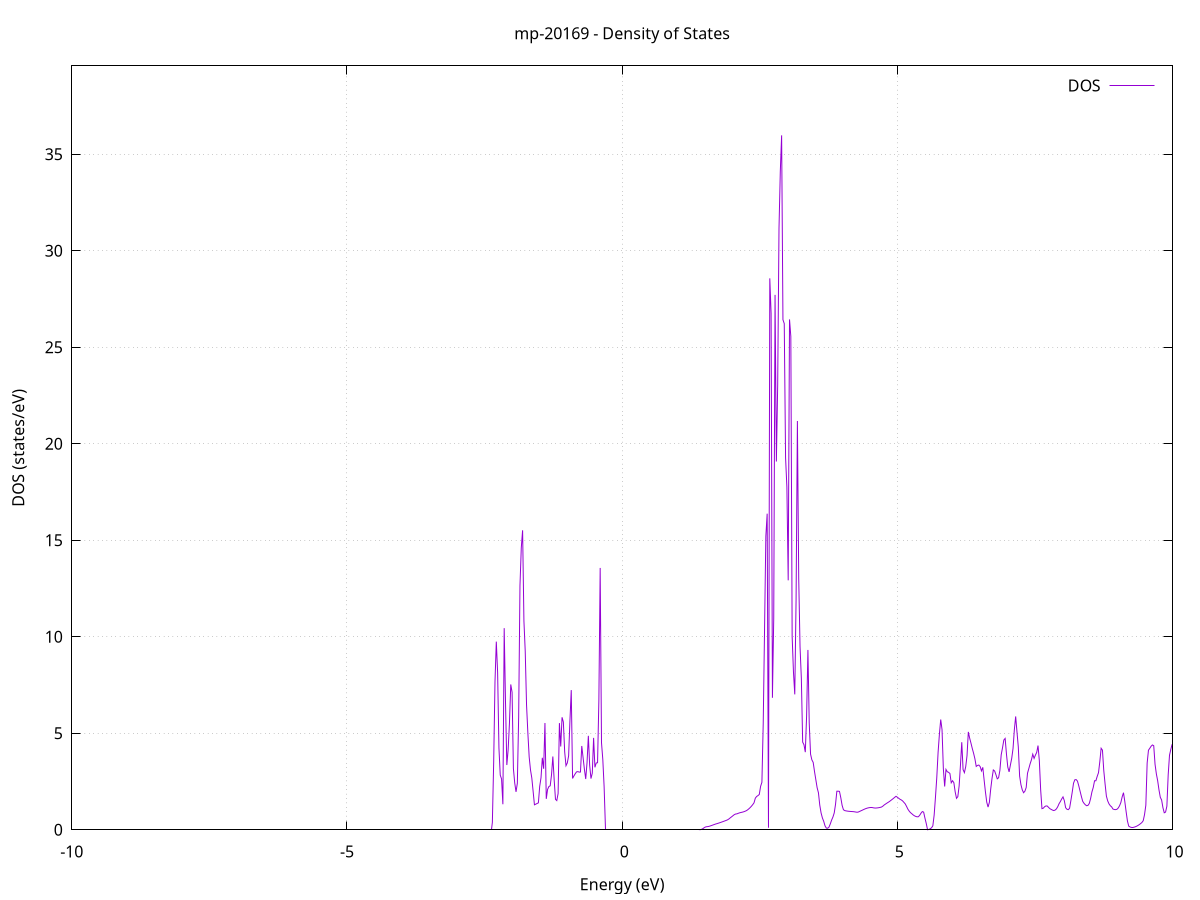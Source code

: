 set title 'mp-20169 - Density of States'
set xlabel 'Energy (eV)'
set ylabel 'DOS (states/eV)'
set grid
set xrange [-10:10]
set yrange [0:39.584]
set xzeroaxis lt -1
set terminal png size 800,600
set output 'mp-20169_dos_gnuplot.png'
plot '-' using 1:2 with lines title 'DOS'
-34.563200 0.000000
-34.539400 0.000000
-34.515500 0.000000
-34.491600 0.000000
-34.467700 0.000000
-34.443800 0.000000
-34.419900 0.000000
-34.396000 0.000000
-34.372100 0.000000
-34.348200 0.000000
-34.324300 0.000000
-34.300400 0.000000
-34.276600 0.000000
-34.252700 0.000000
-34.228800 0.000000
-34.204900 0.000000
-34.181000 0.000000
-34.157100 0.000000
-34.133200 0.000000
-34.109300 0.000000
-34.085400 0.000000
-34.061500 0.000000
-34.037600 0.000000
-34.013700 0.000000
-33.989900 0.000000
-33.966000 0.000000
-33.942100 0.000000
-33.918200 0.000000
-33.894300 0.000000
-33.870400 0.000000
-33.846500 0.000000
-33.822600 0.000000
-33.798700 0.000000
-33.774800 0.000000
-33.750900 0.000000
-33.727100 0.000000
-33.703200 0.000000
-33.679300 0.000000
-33.655400 0.000000
-33.631500 0.000000
-33.607600 0.000000
-33.583700 0.000000
-33.559800 0.000000
-33.535900 0.000000
-33.512000 0.000000
-33.488100 0.000000
-33.464300 0.000000
-33.440400 0.000000
-33.416500 0.000000
-33.392600 0.000000
-33.368700 0.000000
-33.344800 0.000000
-33.320900 0.000000
-33.297000 0.000000
-33.273100 0.000000
-33.249200 0.000000
-33.225300 0.000000
-33.201500 0.000000
-33.177600 0.000000
-33.153700 0.000000
-33.129800 0.000000
-33.105900 0.000000
-33.082000 0.000000
-33.058100 0.000000
-33.034200 0.000000
-33.010300 0.000000
-32.986400 0.000000
-32.962500 0.000000
-32.938700 0.000000
-32.914800 0.000000
-32.890900 0.000000
-32.867000 0.000000
-32.843100 0.000000
-32.819200 0.000000
-32.795300 0.000000
-32.771400 0.000000
-32.747500 0.000000
-32.723600 0.000000
-32.699700 0.000000
-32.675900 0.000000
-32.652000 0.000000
-32.628100 0.000000
-32.604200 0.000000
-32.580300 0.000000
-32.556400 0.000000
-32.532500 0.000000
-32.508600 0.000000
-32.484700 0.000000
-32.460800 0.000000
-32.436900 0.000000
-32.413100 0.000000
-32.389200 6.400200
-32.365300 13.768700
-32.341400 34.712000
-32.317500 1.746600
-32.293600 17.171200
-32.269700 14.636400
-32.245800 11.350800
-32.221900 0.000000
-32.198000 0.000000
-32.174100 0.000000
-32.150300 0.000000
-32.126400 0.000000
-32.102500 0.000000
-32.078600 0.000000
-32.054700 0.000000
-32.030800 0.000000
-32.006900 0.000000
-31.983000 0.000000
-31.959100 0.000000
-31.935200 0.000000
-31.911300 0.000000
-31.887500 0.000000
-31.863600 0.000000
-31.839700 0.000000
-31.815800 0.000000
-31.791900 0.000000
-31.768000 0.000000
-31.744100 0.000000
-31.720200 0.000000
-31.696300 0.000000
-31.672400 0.000000
-31.648500 0.000000
-31.624700 0.000000
-31.600800 0.000000
-31.576900 0.000000
-31.553000 0.000000
-31.529100 0.000000
-31.505200 0.000000
-31.481300 0.000000
-31.457400 0.000000
-31.433500 0.000000
-31.409600 0.000000
-31.385700 0.000000
-31.361900 0.000000
-31.338000 0.000000
-31.314100 0.000000
-31.290200 0.000000
-31.266300 0.000000
-31.242400 0.000000
-31.218500 0.000000
-31.194600 0.000000
-31.170700 0.000000
-31.146800 0.000000
-31.122900 0.000000
-31.099000 0.000000
-31.075200 0.000000
-31.051300 0.000000
-31.027400 0.000000
-31.003500 0.000000
-30.979600 0.000000
-30.955700 0.000000
-30.931800 0.000000
-30.907900 0.000000
-30.884000 0.000000
-30.860100 0.000000
-30.836200 0.000000
-30.812400 0.000000
-30.788500 0.000000
-30.764600 0.000000
-30.740700 0.000000
-30.716800 0.000000
-30.692900 0.000000
-30.669000 0.000000
-30.645100 0.000000
-30.621200 0.000000
-30.597300 0.000000
-30.573400 0.000000
-30.549600 0.000000
-30.525700 0.000000
-30.501800 0.000000
-30.477900 0.000000
-30.454000 0.000000
-30.430100 0.000000
-30.406200 0.000000
-30.382300 0.000000
-30.358400 0.000000
-30.334500 0.000000
-30.310600 0.000000
-30.286800 0.000000
-30.262900 0.000000
-30.239000 0.000000
-30.215100 0.000000
-30.191200 0.000000
-30.167300 0.000000
-30.143400 0.000000
-30.119500 0.000000
-30.095600 0.000000
-30.071700 0.000000
-30.047800 0.000000
-30.024000 0.000000
-30.000100 0.000000
-29.976200 0.000000
-29.952300 0.000000
-29.928400 0.000000
-29.904500 0.000000
-29.880600 0.000000
-29.856700 0.000000
-29.832800 0.000000
-29.808900 0.000000
-29.785000 0.000000
-29.761200 0.000000
-29.737300 0.000000
-29.713400 0.000000
-29.689500 0.000000
-29.665600 0.000000
-29.641700 0.000000
-29.617800 0.000000
-29.593900 0.000000
-29.570000 0.000000
-29.546100 0.000000
-29.522200 0.000000
-29.498400 0.000000
-29.474500 0.000000
-29.450600 0.000000
-29.426700 0.000000
-29.402800 0.000000
-29.378900 0.000000
-29.355000 0.000000
-29.331100 0.000000
-29.307200 0.000000
-29.283300 0.000000
-29.259400 0.000000
-29.235600 0.000000
-29.211700 0.000000
-29.187800 0.000000
-29.163900 0.000000
-29.140000 0.000000
-29.116100 0.000000
-29.092200 0.000000
-29.068300 0.000000
-29.044400 0.000000
-29.020500 0.000000
-28.996600 0.000000
-28.972800 0.000000
-28.948900 0.000000
-28.925000 0.000000
-28.901100 0.000000
-28.877200 0.000000
-28.853300 0.000000
-28.829400 0.000000
-28.805500 0.000000
-28.781600 0.000000
-28.757700 0.000000
-28.733800 0.000000
-28.710000 0.000000
-28.686100 0.000000
-28.662200 0.000000
-28.638300 0.000000
-28.614400 0.000000
-28.590500 0.000000
-28.566600 0.000000
-28.542700 0.000000
-28.518800 0.000000
-28.494900 0.000000
-28.471000 0.000000
-28.447100 0.000000
-28.423300 0.000000
-28.399400 0.000000
-28.375500 0.000000
-28.351600 0.000000
-28.327700 0.000000
-28.303800 0.000000
-28.279900 0.000000
-28.256000 0.000000
-28.232100 0.000000
-28.208200 0.000000
-28.184300 0.000000
-28.160500 0.000000
-28.136600 0.000000
-28.112700 0.000000
-28.088800 0.000000
-28.064900 0.000000
-28.041000 0.000000
-28.017100 0.000000
-27.993200 0.000000
-27.969300 0.000000
-27.945400 0.000000
-27.921500 0.000000
-27.897700 0.000000
-27.873800 0.000000
-27.849900 0.000000
-27.826000 0.000000
-27.802100 0.000000
-27.778200 0.000000
-27.754300 0.000000
-27.730400 0.000000
-27.706500 0.000000
-27.682600 0.000000
-27.658700 0.000000
-27.634900 0.000000
-27.611000 0.000000
-27.587100 0.000000
-27.563200 0.000000
-27.539300 0.000000
-27.515400 0.000000
-27.491500 0.000000
-27.467600 0.000000
-27.443700 0.000000
-27.419800 0.000000
-27.395900 0.000000
-27.372100 0.000000
-27.348200 0.000000
-27.324300 0.000000
-27.300400 0.000000
-27.276500 0.000000
-27.252600 0.000000
-27.228700 0.000000
-27.204800 0.000000
-27.180900 0.000000
-27.157000 0.000000
-27.133100 0.000000
-27.109300 0.000000
-27.085400 0.000000
-27.061500 0.000000
-27.037600 0.000000
-27.013700 0.000000
-26.989800 0.000000
-26.965900 0.000000
-26.942000 0.000000
-26.918100 0.000000
-26.894200 0.000000
-26.870300 0.000000
-26.846500 0.000000
-26.822600 0.000000
-26.798700 0.000000
-26.774800 0.000000
-26.750900 0.000000
-26.727000 0.000000
-26.703100 0.000000
-26.679200 0.000000
-26.655300 0.000000
-26.631400 0.000000
-26.607500 0.000000
-26.583700 0.000000
-26.559800 0.000000
-26.535900 0.000000
-26.512000 0.000000
-26.488100 0.000000
-26.464200 0.000000
-26.440300 0.000000
-26.416400 0.000000
-26.392500 0.000000
-26.368600 0.000000
-26.344700 0.000000
-26.320900 0.000000
-26.297000 0.000000
-26.273100 0.000000
-26.249200 0.000000
-26.225300 0.000000
-26.201400 0.000000
-26.177500 0.000000
-26.153600 0.000000
-26.129700 0.000000
-26.105800 0.000000
-26.081900 0.000000
-26.058100 0.000000
-26.034200 0.000000
-26.010300 0.000000
-25.986400 0.000000
-25.962500 0.000000
-25.938600 0.000000
-25.914700 0.000000
-25.890800 0.000000
-25.866900 0.000000
-25.843000 0.000000
-25.819100 0.000000
-25.795200 0.000000
-25.771400 0.000000
-25.747500 0.000000
-25.723600 0.000000
-25.699700 0.000000
-25.675800 0.000000
-25.651900 0.000000
-25.628000 0.000000
-25.604100 0.000000
-25.580200 0.000000
-25.556300 0.000000
-25.532400 0.000000
-25.508600 0.000000
-25.484700 0.000000
-25.460800 0.000000
-25.436900 0.000000
-25.413000 0.000000
-25.389100 0.000000
-25.365200 0.000000
-25.341300 0.000000
-25.317400 0.000000
-25.293500 0.000000
-25.269600 0.000000
-25.245800 0.000000
-25.221900 0.000000
-25.198000 0.000000
-25.174100 0.000000
-25.150200 0.000000
-25.126300 0.000000
-25.102400 0.000000
-25.078500 0.000000
-25.054600 0.000000
-25.030700 0.000000
-25.006800 0.000000
-24.983000 0.000000
-24.959100 0.000000
-24.935200 0.000000
-24.911300 0.000000
-24.887400 0.000000
-24.863500 0.000000
-24.839600 0.000000
-24.815700 0.000000
-24.791800 0.000000
-24.767900 0.000000
-24.744000 0.000000
-24.720200 0.000000
-24.696300 0.000000
-24.672400 0.000000
-24.648500 0.000000
-24.624600 0.000000
-24.600700 0.000000
-24.576800 0.000000
-24.552900 0.000000
-24.529000 0.000000
-24.505100 0.000000
-24.481200 0.000000
-24.457400 0.000000
-24.433500 0.000000
-24.409600 0.000000
-24.385700 0.000000
-24.361800 0.000000
-24.337900 0.000000
-24.314000 0.000000
-24.290100 0.000000
-24.266200 0.000000
-24.242300 0.000000
-24.218400 0.000000
-24.194600 0.000000
-24.170700 0.000000
-24.146800 0.000000
-24.122900 0.000000
-24.099000 0.000000
-24.075100 0.000000
-24.051200 0.000000
-24.027300 0.000000
-24.003400 0.000000
-23.979500 0.000000
-23.955600 0.000000
-23.931800 0.000000
-23.907900 0.000000
-23.884000 0.000000
-23.860100 0.000000
-23.836200 0.000000
-23.812300 0.000000
-23.788400 0.000000
-23.764500 0.000000
-23.740600 0.000000
-23.716700 0.000000
-23.692800 0.000000
-23.669000 0.000000
-23.645100 0.000000
-23.621200 0.000000
-23.597300 0.000000
-23.573400 0.000000
-23.549500 0.000000
-23.525600 0.000000
-23.501700 0.000000
-23.477800 0.000000
-23.453900 0.000000
-23.430000 0.000000
-23.406200 0.000000
-23.382300 0.000000
-23.358400 0.000000
-23.334500 0.000000
-23.310600 0.000000
-23.286700 0.000000
-23.262800 0.000000
-23.238900 0.000000
-23.215000 0.000000
-23.191100 0.000000
-23.167200 0.000000
-23.143400 0.000000
-23.119500 0.000000
-23.095600 0.000000
-23.071700 0.000000
-23.047800 0.000000
-23.023900 0.000000
-23.000000 0.000000
-22.976100 0.000000
-22.952200 0.000000
-22.928300 0.000000
-22.904400 0.000000
-22.880500 0.000000
-22.856700 0.000000
-22.832800 0.000000
-22.808900 0.000000
-22.785000 0.000000
-22.761100 0.000000
-22.737200 0.000000
-22.713300 0.000000
-22.689400 0.000000
-22.665500 0.000000
-22.641600 0.000000
-22.617700 0.000000
-22.593900 0.000000
-22.570000 0.000000
-22.546100 0.000000
-22.522200 0.000000
-22.498300 0.000000
-22.474400 0.000000
-22.450500 0.000000
-22.426600 0.000000
-22.402700 0.000000
-22.378800 0.000000
-22.354900 0.000000
-22.331100 0.000000
-22.307200 0.000000
-22.283300 0.000000
-22.259400 0.000000
-22.235500 0.000000
-22.211600 0.000000
-22.187700 0.000000
-22.163800 0.000000
-22.139900 0.000000
-22.116000 0.000000
-22.092100 0.000000
-22.068300 0.000000
-22.044400 0.000000
-22.020500 0.000000
-21.996600 0.000000
-21.972700 0.000000
-21.948800 0.000000
-21.924900 0.000000
-21.901000 0.000000
-21.877100 0.000000
-21.853200 0.000000
-21.829300 0.000000
-21.805500 0.000000
-21.781600 0.000000
-21.757700 0.000000
-21.733800 0.000000
-21.709900 0.000000
-21.686000 0.000000
-21.662100 0.000000
-21.638200 0.000000
-21.614300 0.000000
-21.590400 0.000000
-21.566500 0.000000
-21.542700 0.000000
-21.518800 0.000000
-21.494900 0.000000
-21.471000 0.000000
-21.447100 0.000000
-21.423200 0.000000
-21.399300 0.000000
-21.375400 0.000000
-21.351500 0.000000
-21.327600 0.000000
-21.303700 0.000000
-21.279900 0.000000
-21.256000 0.000000
-21.232100 0.000000
-21.208200 0.000000
-21.184300 0.000000
-21.160400 0.000000
-21.136500 0.000000
-21.112600 0.000000
-21.088700 0.000000
-21.064800 0.000000
-21.040900 0.000000
-21.017100 0.000000
-20.993200 0.000000
-20.969300 0.000000
-20.945400 0.000000
-20.921500 0.000000
-20.897600 0.000000
-20.873700 0.000000
-20.849800 0.000000
-20.825900 0.000000
-20.802000 0.000000
-20.778100 0.000000
-20.754300 0.000000
-20.730400 0.000000
-20.706500 0.000000
-20.682600 0.000000
-20.658700 0.000000
-20.634800 0.000000
-20.610900 0.000000
-20.587000 0.000000
-20.563100 0.000000
-20.539200 0.000000
-20.515300 0.000000
-20.491500 0.000000
-20.467600 0.000000
-20.443700 0.000000
-20.419800 0.000000
-20.395900 0.000000
-20.372000 0.000000
-20.348100 0.000000
-20.324200 0.000000
-20.300300 0.000000
-20.276400 0.000000
-20.252500 0.000000
-20.228600 0.000000
-20.204800 0.000000
-20.180900 0.000000
-20.157000 0.000000
-20.133100 0.000000
-20.109200 0.000000
-20.085300 0.000000
-20.061400 0.000000
-20.037500 0.000000
-20.013600 0.000000
-19.989700 0.000000
-19.965800 0.000000
-19.942000 0.000000
-19.918100 0.000000
-19.894200 0.000000
-19.870300 0.000000
-19.846400 0.000000
-19.822500 0.000000
-19.798600 0.000000
-19.774700 0.000000
-19.750800 0.000000
-19.726900 0.000000
-19.703000 0.000000
-19.679200 0.000000
-19.655300 0.000000
-19.631400 0.000000
-19.607500 0.000000
-19.583600 0.000000
-19.559700 0.000000
-19.535800 0.000000
-19.511900 0.000000
-19.488000 0.000000
-19.464100 0.000000
-19.440200 0.000000
-19.416400 0.000000
-19.392500 0.000000
-19.368600 0.000000
-19.344700 0.000000
-19.320800 0.000000
-19.296900 0.000000
-19.273000 0.000000
-19.249100 0.000000
-19.225200 0.000000
-19.201300 0.000000
-19.177400 0.000000
-19.153600 0.000000
-19.129700 0.000000
-19.105800 0.000000
-19.081900 0.000000
-19.058000 0.000000
-19.034100 0.000000
-19.010200 0.000000
-18.986300 0.000000
-18.962400 0.000000
-18.938500 0.000000
-18.914600 0.000000
-18.890800 0.000000
-18.866900 0.000000
-18.843000 0.000000
-18.819100 0.000000
-18.795200 0.000000
-18.771300 0.000000
-18.747400 0.000000
-18.723500 0.000000
-18.699600 0.000000
-18.675700 0.000000
-18.651800 0.000000
-18.628000 0.000000
-18.604100 0.000000
-18.580200 0.000000
-18.556300 0.000000
-18.532400 0.000000
-18.508500 0.000000
-18.484600 0.000000
-18.460700 0.000000
-18.436800 0.000000
-18.412900 0.000000
-18.389000 0.000000
-18.365200 0.000000
-18.341300 0.000000
-18.317400 0.000000
-18.293500 0.000000
-18.269600 14.339000
-18.245700 11.342700
-18.221800 7.452200
-18.197900 0.586700
-18.174000 4.544200
-18.150100 4.399900
-18.126200 5.077500
-18.102400 5.422800
-18.078500 8.265200
-18.054600 5.110100
-18.030700 3.643300
-18.006800 1.764300
-17.982900 1.193500
-17.959000 0.622700
-17.935100 0.054700
-17.911200 0.482700
-17.887300 1.047500
-17.863400 1.612300
-17.839600 3.513000
-17.815700 4.769300
-17.791800 6.582000
-17.767900 4.184200
-17.744000 3.610300
-17.720100 3.156300
-17.696200 2.872700
-17.672300 2.583700
-17.648400 2.483900
-17.624500 2.204300
-17.600600 2.648700
-17.576700 0.003100
-17.552900 0.000000
-17.529000 0.000000
-17.505100 0.000000
-17.481200 0.000000
-17.457300 0.000000
-17.433400 0.000000
-17.409500 0.000000
-17.385600 0.000000
-17.361700 0.000000
-17.337800 0.000000
-17.313900 0.000000
-17.290100 0.000000
-17.266200 0.000000
-17.242300 0.000000
-17.218400 0.000000
-17.194500 0.000000
-17.170600 0.000000
-17.146700 0.000000
-17.122800 0.000000
-17.098900 0.000000
-17.075000 0.000000
-17.051100 0.000000
-17.027300 0.000000
-17.003400 0.000000
-16.979500 0.000000
-16.955600 0.000000
-16.931700 0.000000
-16.907800 0.000000
-16.883900 0.000000
-16.860000 0.000000
-16.836100 0.000000
-16.812200 0.000000
-16.788300 0.000000
-16.764500 0.000000
-16.740600 0.000000
-16.716700 0.000000
-16.692800 0.000000
-16.668900 0.000000
-16.645000 0.000000
-16.621100 0.000000
-16.597200 0.000000
-16.573300 0.000000
-16.549400 0.000000
-16.525500 0.000000
-16.501700 0.000000
-16.477800 0.000000
-16.453900 0.000000
-16.430000 0.000000
-16.406100 0.000000
-16.382200 0.000000
-16.358300 0.000000
-16.334400 0.000000
-16.310500 0.000000
-16.286600 0.000000
-16.262700 0.000000
-16.238900 0.000000
-16.215000 0.000000
-16.191100 0.000000
-16.167200 0.000000
-16.143300 0.000000
-16.119400 0.000000
-16.095500 0.000000
-16.071600 0.000000
-16.047700 0.000000
-16.023800 0.000000
-15.999900 0.000000
-15.976100 0.000000
-15.952200 0.000000
-15.928300 0.000000
-15.904400 0.000000
-15.880500 0.000000
-15.856600 0.000000
-15.832700 0.000000
-15.808800 0.000000
-15.784900 0.000000
-15.761000 0.000000
-15.737100 0.000000
-15.713300 0.000000
-15.689400 0.000000
-15.665500 0.000000
-15.641600 0.000000
-15.617700 0.000000
-15.593800 0.000000
-15.569900 0.000000
-15.546000 0.000000
-15.522100 0.000000
-15.498200 0.000000
-15.474300 0.000000
-15.450500 0.000000
-15.426600 10.786100
-15.402700 13.229600
-15.378800 25.238200
-15.354900 12.385700
-15.331000 5.957800
-15.307100 8.241500
-15.283200 17.363600
-15.259300 46.636500
-15.235400 0.000000
-15.211500 0.000000
-15.187700 0.000000
-15.163800 0.000000
-15.139900 0.000000
-15.116000 0.000000
-15.092100 0.000000
-15.068200 0.000000
-15.044300 0.000000
-15.020400 0.000000
-14.996500 0.000000
-14.972600 0.000000
-14.948700 0.000000
-14.924900 0.000000
-14.901000 0.000000
-14.877100 0.000000
-14.853200 0.000000
-14.829300 0.000000
-14.805400 0.000000
-14.781500 0.000000
-14.757600 0.000000
-14.733700 0.000000
-14.709800 0.000000
-14.685900 0.000000
-14.662000 0.000000
-14.638200 0.000000
-14.614300 0.000000
-14.590400 0.000000
-14.566500 0.000000
-14.542600 0.000000
-14.518700 0.000000
-14.494800 0.000000
-14.470900 0.000000
-14.447000 0.000000
-14.423100 0.000000
-14.399200 0.000000
-14.375400 0.000000
-14.351500 0.000000
-14.327600 0.000000
-14.303700 0.000000
-14.279800 0.000000
-14.255900 0.000000
-14.232000 0.000000
-14.208100 0.000000
-14.184200 0.000000
-14.160300 0.000000
-14.136400 0.000000
-14.112600 0.000000
-14.088700 0.000000
-14.064800 0.000000
-14.040900 0.000000
-14.017000 0.000000
-13.993100 0.000000
-13.969200 0.000000
-13.945300 0.000000
-13.921400 0.000000
-13.897500 0.000000
-13.873600 0.000000
-13.849800 0.000000
-13.825900 0.000000
-13.802000 0.000000
-13.778100 0.000000
-13.754200 0.000000
-13.730300 0.000000
-13.706400 0.000000
-13.682500 0.000000
-13.658600 0.000000
-13.634700 0.000000
-13.610800 0.000000
-13.587000 0.000000
-13.563100 0.000000
-13.539200 0.000000
-13.515300 0.000000
-13.491400 0.000000
-13.467500 0.000000
-13.443600 0.000000
-13.419700 0.000000
-13.395800 0.000000
-13.371900 0.000000
-13.348000 0.000000
-13.324200 0.000000
-13.300300 0.000000
-13.276400 0.000000
-13.252500 0.000000
-13.228600 0.000000
-13.204700 0.000000
-13.180800 0.000000
-13.156900 0.000000
-13.133000 0.000000
-13.109100 0.000000
-13.085200 0.000000
-13.061400 0.000000
-13.037500 0.000000
-13.013600 0.000000
-12.989700 0.000000
-12.965800 0.000000
-12.941900 0.000000
-12.918000 0.000000
-12.894100 0.000000
-12.870200 0.000000
-12.846300 0.000000
-12.822400 0.000000
-12.798600 0.000000
-12.774700 0.000000
-12.750800 0.000000
-12.726900 0.000000
-12.703000 0.000000
-12.679100 0.000000
-12.655200 0.000000
-12.631300 0.678500
-12.607400 2.676200
-12.583500 3.728200
-12.559600 3.962200
-12.535800 4.489700
-12.511900 5.096700
-12.488000 6.038200
-12.464100 10.530600
-12.440200 4.995200
-12.416300 1.169200
-12.392400 0.677200
-12.368500 6.402700
-12.344600 9.570800
-12.320700 6.642600
-12.296800 5.811300
-12.273000 17.258000
-12.249100 25.920200
-12.225200 4.095100
-12.201300 0.000000
-12.177400 0.000000
-12.153500 0.000000
-12.129600 0.000000
-12.105700 0.000000
-12.081800 0.000000
-12.057900 0.000000
-12.034000 0.000000
-12.010100 0.000000
-11.986300 0.000000
-11.962400 0.000000
-11.938500 0.000000
-11.914600 0.000000
-11.890700 0.000000
-11.866800 0.000000
-11.842900 0.000000
-11.819000 0.000000
-11.795100 0.000000
-11.771200 0.000000
-11.747300 0.000000
-11.723500 0.000000
-11.699600 0.000000
-11.675700 0.000000
-11.651800 0.000000
-11.627900 0.000000
-11.604000 0.000000
-11.580100 0.000000
-11.556200 0.000000
-11.532300 0.000000
-11.508400 0.000000
-11.484500 0.000000
-11.460700 0.000000
-11.436800 0.000000
-11.412900 0.000000
-11.389000 0.000000
-11.365100 0.000000
-11.341200 0.000000
-11.317300 0.000000
-11.293400 0.000000
-11.269500 0.000000
-11.245600 0.000000
-11.221700 0.000000
-11.197900 0.000000
-11.174000 0.000000
-11.150100 0.000000
-11.126200 0.000000
-11.102300 0.000000
-11.078400 0.000000
-11.054500 0.000000
-11.030600 0.000000
-11.006700 0.000000
-10.982800 0.000000
-10.958900 0.000000
-10.935100 0.000000
-10.911200 0.000000
-10.887300 0.000000
-10.863400 0.000000
-10.839500 0.000000
-10.815600 0.000000
-10.791700 0.000000
-10.767800 0.000000
-10.743900 0.000000
-10.720000 0.000000
-10.696100 0.000000
-10.672300 0.000000
-10.648400 0.000000
-10.624500 0.000000
-10.600600 0.000000
-10.576700 0.000000
-10.552800 0.000000
-10.528900 0.000000
-10.505000 0.000000
-10.481100 0.000000
-10.457200 0.000000
-10.433300 0.000000
-10.409500 0.000000
-10.385600 0.000000
-10.361700 0.000000
-10.337800 0.000000
-10.313900 0.000000
-10.290000 0.000000
-10.266100 0.000000
-10.242200 0.000000
-10.218300 0.000000
-10.194400 0.000000
-10.170500 0.000000
-10.146700 0.000000
-10.122800 0.000000
-10.098900 0.000000
-10.075000 0.000000
-10.051100 0.000000
-10.027200 0.000000
-10.003300 0.000000
-9.979400 0.000000
-9.955500 0.000000
-9.931600 0.000000
-9.907700 0.000000
-9.883900 0.000000
-9.860000 0.000000
-9.836100 0.000000
-9.812200 0.000000
-9.788300 0.000000
-9.764400 0.000000
-9.740500 0.000000
-9.716600 0.000000
-9.692700 0.000000
-9.668800 0.000000
-9.644900 0.000000
-9.621100 0.000000
-9.597200 0.000000
-9.573300 0.000000
-9.549400 0.000000
-9.525500 0.000000
-9.501600 0.000000
-9.477700 0.000000
-9.453800 0.000000
-9.429900 0.000000
-9.406000 0.000000
-9.382100 0.000000
-9.358300 0.000000
-9.334400 0.000000
-9.310500 0.000000
-9.286600 0.000000
-9.262700 0.000000
-9.238800 0.000000
-9.214900 0.000000
-9.191000 0.000000
-9.167100 0.000000
-9.143200 0.000000
-9.119300 0.000000
-9.095400 0.000000
-9.071600 0.000000
-9.047700 0.000000
-9.023800 0.000000
-8.999900 0.000000
-8.976000 0.000000
-8.952100 0.000000
-8.928200 0.000000
-8.904300 0.000000
-8.880400 0.000000
-8.856500 0.000000
-8.832600 0.000000
-8.808800 0.000000
-8.784900 0.000000
-8.761000 0.000000
-8.737100 0.000000
-8.713200 0.000000
-8.689300 0.000000
-8.665400 0.000000
-8.641500 0.000000
-8.617600 0.000000
-8.593700 0.000000
-8.569800 0.000000
-8.546000 0.000000
-8.522100 0.000000
-8.498200 0.000000
-8.474300 0.000000
-8.450400 0.000000
-8.426500 0.000000
-8.402600 0.000000
-8.378700 0.000000
-8.354800 0.000000
-8.330900 0.000000
-8.307000 0.000000
-8.283200 0.000000
-8.259300 0.000000
-8.235400 0.000000
-8.211500 0.000000
-8.187600 0.000000
-8.163700 0.000000
-8.139800 0.000000
-8.115900 0.000000
-8.092000 0.000000
-8.068100 0.000000
-8.044200 0.000000
-8.020400 0.000000
-7.996500 0.000000
-7.972600 0.000000
-7.948700 0.000000
-7.924800 0.000000
-7.900900 0.000000
-7.877000 0.000000
-7.853100 0.000000
-7.829200 0.000000
-7.805300 0.000000
-7.781400 0.000000
-7.757600 0.000000
-7.733700 0.000000
-7.709800 0.000000
-7.685900 0.000000
-7.662000 0.000000
-7.638100 0.000000
-7.614200 0.000000
-7.590300 0.000000
-7.566400 0.000000
-7.542500 0.000000
-7.518600 0.000000
-7.494800 0.000000
-7.470900 0.000000
-7.447000 0.000000
-7.423100 0.000000
-7.399200 0.000000
-7.375300 0.000000
-7.351400 0.000000
-7.327500 0.000000
-7.303600 0.000000
-7.279700 0.000000
-7.255800 0.000000
-7.232000 0.000000
-7.208100 0.000000
-7.184200 0.000000
-7.160300 0.000000
-7.136400 0.000000
-7.112500 0.000000
-7.088600 0.000000
-7.064700 0.000000
-7.040800 0.000000
-7.016900 0.000000
-6.993000 0.000000
-6.969200 0.000000
-6.945300 0.000000
-6.921400 0.000000
-6.897500 0.000000
-6.873600 0.000000
-6.849700 0.000000
-6.825800 0.000000
-6.801900 0.000000
-6.778000 0.000000
-6.754100 0.000000
-6.730200 0.000000
-6.706400 0.000000
-6.682500 0.000000
-6.658600 0.000000
-6.634700 0.000000
-6.610800 0.000000
-6.586900 0.000000
-6.563000 0.000000
-6.539100 0.000000
-6.515200 0.000000
-6.491300 0.000000
-6.467400 0.000000
-6.443500 0.000000
-6.419700 0.000000
-6.395800 0.000000
-6.371900 0.000000
-6.348000 0.000000
-6.324100 0.000000
-6.300200 0.000000
-6.276300 0.000000
-6.252400 0.000000
-6.228500 0.000000
-6.204600 0.000000
-6.180700 0.000000
-6.156900 0.000000
-6.133000 0.000000
-6.109100 0.000000
-6.085200 0.000000
-6.061300 0.000000
-6.037400 0.000000
-6.013500 0.000000
-5.989600 0.000000
-5.965700 0.000000
-5.941800 0.000000
-5.917900 0.000000
-5.894100 0.000000
-5.870200 0.000000
-5.846300 0.000000
-5.822400 0.000000
-5.798500 0.000000
-5.774600 0.000000
-5.750700 0.000000
-5.726800 0.000000
-5.702900 0.000000
-5.679000 0.000000
-5.655100 0.000000
-5.631300 0.000000
-5.607400 0.000000
-5.583500 0.000000
-5.559600 0.000000
-5.535700 0.000000
-5.511800 0.000000
-5.487900 0.000000
-5.464000 0.000000
-5.440100 0.000000
-5.416200 0.000000
-5.392300 0.000000
-5.368500 0.000000
-5.344600 0.000000
-5.320700 0.000000
-5.296800 0.000000
-5.272900 0.000000
-5.249000 0.000000
-5.225100 0.000000
-5.201200 0.000000
-5.177300 0.000000
-5.153400 0.000000
-5.129500 0.000000
-5.105700 0.000000
-5.081800 0.000000
-5.057900 0.000000
-5.034000 0.000000
-5.010100 0.000000
-4.986200 0.000000
-4.962300 0.000000
-4.938400 0.000000
-4.914500 0.000000
-4.890600 0.000000
-4.866700 0.000000
-4.842900 0.000000
-4.819000 0.000000
-4.795100 0.000000
-4.771200 0.000000
-4.747300 0.000000
-4.723400 0.000000
-4.699500 0.000000
-4.675600 0.000000
-4.651700 0.000000
-4.627800 0.000000
-4.603900 0.000000
-4.580100 0.000000
-4.556200 0.000000
-4.532300 0.000000
-4.508400 0.000000
-4.484500 0.000000
-4.460600 0.000000
-4.436700 0.000000
-4.412800 0.000000
-4.388900 0.000000
-4.365000 0.000000
-4.341100 0.000000
-4.317300 0.000000
-4.293400 0.000000
-4.269500 0.000000
-4.245600 0.000000
-4.221700 0.000000
-4.197800 0.000000
-4.173900 0.000000
-4.150000 0.000000
-4.126100 0.000000
-4.102200 0.000000
-4.078300 0.000000
-4.054500 0.000000
-4.030600 0.000000
-4.006700 0.000000
-3.982800 0.000000
-3.958900 0.000000
-3.935000 0.000000
-3.911100 0.000000
-3.887200 0.000000
-3.863300 0.000000
-3.839400 0.000000
-3.815500 0.000000
-3.791600 0.000000
-3.767800 0.000000
-3.743900 0.000000
-3.720000 0.000000
-3.696100 0.000000
-3.672200 0.000000
-3.648300 0.000000
-3.624400 0.000000
-3.600500 0.000000
-3.576600 0.000000
-3.552700 0.000000
-3.528800 0.000000
-3.505000 0.000000
-3.481100 0.000000
-3.457200 0.000000
-3.433300 0.000000
-3.409400 0.000000
-3.385500 0.000000
-3.361600 0.000000
-3.337700 0.000000
-3.313800 0.000000
-3.289900 0.000000
-3.266000 0.000000
-3.242200 0.000000
-3.218300 0.000000
-3.194400 0.000000
-3.170500 0.000000
-3.146600 0.000000
-3.122700 0.000000
-3.098800 0.000000
-3.074900 0.000000
-3.051000 0.000000
-3.027100 0.000000
-3.003200 0.000000
-2.979400 0.000000
-2.955500 0.000000
-2.931600 0.000000
-2.907700 0.000000
-2.883800 0.000000
-2.859900 0.000000
-2.836000 0.000000
-2.812100 0.000000
-2.788200 0.000000
-2.764300 0.000000
-2.740400 0.000000
-2.716600 0.000000
-2.692700 0.000000
-2.668800 0.000000
-2.644900 0.000000
-2.621000 0.000000
-2.597100 0.000000
-2.573200 0.000000
-2.549300 0.000000
-2.525400 0.000000
-2.501500 0.000000
-2.477600 0.000000
-2.453800 0.000000
-2.429900 0.000000
-2.406000 0.000000
-2.382100 0.000000
-2.358200 0.380600
-2.334300 3.503900
-2.310400 7.661400
-2.286500 9.751800
-2.262600 8.142200
-2.238700 4.240900
-2.214800 2.830700
-2.191000 2.634400
-2.167100 1.322300
-2.143200 10.447700
-2.119300 6.621700
-2.095400 3.355900
-2.071500 4.141700
-2.047600 5.524800
-2.023700 7.531100
-1.999800 7.125100
-1.975900 3.170700
-1.952000 2.426900
-1.928200 1.963400
-1.904300 2.410900
-1.880400 5.841900
-1.856500 12.651000
-1.832600 14.609600
-1.808700 15.518500
-1.784800 10.830600
-1.760900 9.246400
-1.737000 6.463400
-1.713100 5.015400
-1.689200 3.772400
-1.665400 3.104700
-1.641500 2.684200
-1.617600 1.996300
-1.593700 1.293800
-1.569800 1.327700
-1.545900 1.361600
-1.522000 1.395500
-1.498100 2.248000
-1.474200 2.698500
-1.450300 3.731400
-1.426400 3.160900
-1.402600 5.534000
-1.378700 1.601600
-1.354800 2.091200
-1.330900 2.240300
-1.307000 2.278100
-1.283100 2.850900
-1.259200 3.797000
-1.235300 2.596400
-1.211400 1.578200
-1.187500 1.512600
-1.163600 1.879700
-1.139800 5.528800
-1.115900 4.315500
-1.092000 5.828900
-1.068100 5.582600
-1.044200 4.039500
-1.020300 3.319000
-0.996400 3.462200
-0.972500 3.833300
-0.948600 5.649500
-0.924700 7.237300
-0.900800 2.660200
-0.876900 2.787300
-0.853100 2.900700
-0.829200 2.997800
-0.805300 3.013700
-0.781400 2.989500
-0.757500 2.991700
-0.733600 4.343100
-0.709700 3.735400
-0.685800 3.136700
-0.661900 2.631100
-0.638000 3.479000
-0.614100 4.867300
-0.590300 3.344800
-0.566400 2.652500
-0.542500 2.934600
-0.518600 4.760300
-0.494700 3.235800
-0.470800 3.460300
-0.446900 3.475400
-0.423000 6.683400
-0.399100 13.566700
-0.375200 4.514000
-0.351300 3.637300
-0.327500 2.226300
-0.303600 0.000000
-0.279700 0.000000
-0.255800 0.000000
-0.231900 0.000000
-0.208000 0.000000
-0.184100 0.000000
-0.160200 0.000000
-0.136300 0.000000
-0.112400 0.000000
-0.088500 0.000000
-0.064700 0.000000
-0.040800 0.000000
-0.016900 0.000000
0.007000 0.000000
0.030900 0.000000
0.054800 0.000000
0.078700 0.000000
0.102600 0.000000
0.126500 0.000000
0.150400 0.000000
0.174300 0.000000
0.198100 0.000000
0.222000 0.000000
0.245900 0.000000
0.269800 0.000000
0.293700 0.000000
0.317600 0.000000
0.341500 0.000000
0.365400 0.000000
0.389300 0.000000
0.413200 0.000000
0.437100 0.000000
0.460900 0.000000
0.484800 0.000000
0.508700 0.000000
0.532600 0.000000
0.556500 0.000000
0.580400 0.000000
0.604300 0.000000
0.628200 0.000000
0.652100 0.000000
0.676000 0.000000
0.699900 0.000000
0.723700 0.000000
0.747600 0.000000
0.771500 0.000000
0.795400 0.000000
0.819300 0.000000
0.843200 0.000000
0.867100 0.000000
0.891000 0.000000
0.914900 0.000000
0.938800 0.000000
0.962700 0.000000
0.986500 0.000000
1.010400 0.000000
1.034300 0.000000
1.058200 0.000000
1.082100 0.000000
1.106000 0.000000
1.129900 0.000000
1.153800 0.000000
1.177700 0.000000
1.201600 0.000000
1.225500 0.000000
1.249300 0.000000
1.273200 0.000000
1.297100 0.000000
1.321000 0.000000
1.344900 0.000000
1.368800 0.000000
1.392700 0.000000
1.416600 0.003000
1.440500 0.020500
1.464400 0.053500
1.488300 0.102000
1.512100 0.142500
1.536000 0.159200
1.559900 0.166100
1.583800 0.182400
1.607700 0.205200
1.631600 0.229000
1.655500 0.253800
1.679400 0.279300
1.703300 0.302300
1.727200 0.321600
1.751100 0.343900
1.775000 0.366400
1.798800 0.390000
1.822700 0.414600
1.846600 0.439400
1.870500 0.464600
1.894400 0.490300
1.918300 0.520800
1.942200 0.565400
1.966100 0.622500
1.990000 0.675000
2.013900 0.729700
2.037800 0.784300
2.061600 0.816200
2.085500 0.825700
2.109400 0.853500
2.133300 0.877300
2.157200 0.895200
2.181100 0.910600
2.205000 0.929300
2.228900 0.954500
2.252800 0.983400
2.276700 1.026200
2.300600 1.082300
2.324400 1.145200
2.348300 1.217700
2.372200 1.301300
2.396100 1.396500
2.420000 1.638300
2.443900 1.725800
2.467800 1.770400
2.491700 1.828400
2.515600 2.247900
2.539500 2.461500
2.563400 5.495200
2.587200 10.331400
2.611100 15.210100
2.635000 16.378300
2.658900 0.104300
2.682800 28.573500
2.706700 26.757000
2.730600 6.839700
2.754500 10.969900
2.778400 27.716500
2.802300 19.083600
2.826200 23.044700
2.850000 31.159300
2.873900 34.123500
2.897800 35.985200
2.921700 26.431700
2.945600 26.228700
2.969500 19.277700
2.993400 17.759200
3.017300 12.925700
3.041200 26.446700
3.065100 25.560200
3.089000 10.021300
3.112800 8.181700
3.136700 7.014900
3.160600 11.940300
3.184500 21.181900
3.208400 13.025500
3.232300 9.486900
3.256200 7.838300
3.280100 4.542100
3.304000 4.404600
3.327900 4.022700
3.351800 5.905300
3.375600 9.318200
3.399500 5.528500
3.423400 3.919700
3.447300 3.622700
3.471200 3.491800
3.495100 3.023800
3.519000 2.601900
3.542900 2.181300
3.566800 1.915500
3.590700 1.280200
3.614600 0.873900
3.638400 0.614600
3.662300 0.439500
3.686200 0.205400
3.710100 0.087300
3.734000 0.080300
3.757900 0.135100
3.781800 0.300600
3.805700 0.499000
3.829600 0.657300
3.853500 0.871000
3.877400 1.321300
3.901200 1.997200
3.925100 2.000300
3.949000 1.987900
3.972900 1.663300
3.996800 1.268000
4.020700 1.039500
4.044600 0.994400
4.068500 0.979000
4.092400 0.967300
4.116300 0.958400
4.140200 0.951800
4.164000 0.946100
4.187900 0.941700
4.211800 0.935800
4.235700 0.923900
4.259600 0.912000
4.283500 0.912700
4.307400 0.939900
4.331300 0.973200
4.355200 1.004100
4.379100 1.036700
4.403000 1.068400
4.426900 1.097000
4.450700 1.120200
4.474600 1.137500
4.498500 1.149500
4.522400 1.156000
4.546300 1.150400
4.570200 1.134700
4.594100 1.126700
4.618000 1.128600
4.641900 1.134500
4.665800 1.146100
4.689700 1.160900
4.713500 1.179000
4.737400 1.224800
4.761300 1.285200
4.785200 1.331400
4.809100 1.377700
4.833000 1.421100
4.856900 1.463900
4.880800 1.517700
4.904700 1.570400
4.928600 1.624300
4.952500 1.681500
4.976300 1.734800
5.000200 1.687700
5.024100 1.633700
5.048000 1.582400
5.071900 1.547100
5.095800 1.496200
5.119700 1.419800
5.143600 1.341900
5.167500 1.212800
5.191400 1.071300
5.215300 0.968700
5.239100 0.888500
5.263000 0.832200
5.286900 0.771500
5.310800 0.724700
5.334700 0.691700
5.358600 0.671600
5.382500 0.676200
5.406400 0.752500
5.430300 0.860300
5.454200 0.943400
5.478100 0.915400
5.501900 0.604900
5.525800 0.324600
5.549700 0.000300
5.573600 0.017200
5.597500 0.052500
5.621400 0.102200
5.645300 0.205100
5.669200 0.758600
5.693100 1.688700
5.717000 2.710500
5.740900 4.015100
5.764700 4.955100
5.788600 5.714500
5.812500 5.186800
5.836400 3.162100
5.860300 2.243300
5.884200 3.126700
5.908100 3.005300
5.932000 2.976200
5.955900 2.914700
5.979800 2.435100
6.003700 2.542800
6.027500 2.438000
6.051400 1.962200
6.075300 1.629300
6.099200 1.715400
6.123100 2.271600
6.147000 3.345000
6.170900 4.538300
6.194800 3.121200
6.218700 2.960600
6.242600 3.266000
6.266500 3.842200
6.290300 5.071400
6.314200 4.751600
6.338100 4.490900
6.362000 4.212900
6.385900 3.964200
6.409800 3.677100
6.433700 3.282700
6.457600 3.335100
6.481500 3.353700
6.505400 3.272500
6.529300 3.050000
6.553100 3.235900
6.577000 2.583900
6.600900 1.964700
6.624800 1.432600
6.648700 1.176300
6.672600 1.421100
6.696500 2.099000
6.720400 2.657000
6.744300 3.100500
6.768200 3.046700
6.792100 2.854500
6.815900 2.639400
6.839800 2.695000
6.863700 3.075600
6.887600 3.886200
6.911500 4.250000
6.935400 4.652500
6.959300 4.732900
6.983200 3.918200
7.007100 3.251100
7.031000 2.999000
7.054900 3.358800
7.078700 3.702800
7.102600 4.212200
7.126500 5.186100
7.150400 5.873400
7.174300 5.065300
7.198200 4.295800
7.222100 2.783600
7.246000 2.337800
7.269900 2.072000
7.293800 1.919500
7.317700 1.996200
7.341600 2.189500
7.365400 2.929100
7.389300 3.172800
7.413200 3.420900
7.437100 3.626600
7.461000 3.916800
7.484900 3.698700
7.508800 3.866700
7.532700 4.008000
7.556600 4.363300
7.580500 3.579300
7.604400 2.070400
7.628200 1.095400
7.652100 1.117500
7.676000 1.194500
7.699900 1.235100
7.723800 1.231500
7.747700 1.160600
7.771600 1.095500
7.795500 1.056700
7.819400 1.019700
7.843300 0.995800
7.867200 1.020700
7.891000 1.082200
7.914900 1.196000
7.938800 1.351300
7.962700 1.462900
7.986600 1.595900
8.010500 1.704300
8.034400 1.509600
8.058300 1.142500
8.082200 1.063400
8.106100 1.041800
8.130000 1.115600
8.153800 1.520100
8.177700 1.944200
8.201600 2.413800
8.225500 2.590800
8.249400 2.600700
8.273300 2.520600
8.297200 2.274200
8.321100 1.996900
8.345000 1.720000
8.368900 1.471800
8.392800 1.369200
8.416600 1.293900
8.440500 1.246300
8.464400 1.264900
8.488300 1.365200
8.512200 1.622900
8.536100 1.960700
8.560000 2.194100
8.583900 2.540400
8.607800 2.539300
8.631700 2.765100
8.655600 2.959800
8.679400 3.532300
8.703300 4.224400
8.727200 4.127100
8.751100 3.074200
8.775000 2.378800
8.798900 1.744300
8.822800 1.494700
8.846700 1.340100
8.870600 1.245300
8.894500 1.184700
8.918400 1.074500
8.942200 1.049800
8.966100 1.043500
8.990000 1.061500
9.013900 1.128100
9.037800 1.242700
9.061700 1.413400
9.085600 1.704900
9.109500 1.921600
9.133400 1.465600
9.157300 0.941700
9.181200 0.454700
9.205000 0.187400
9.228900 0.144400
9.252800 0.121600
9.276700 0.117800
9.300600 0.133100
9.324500 0.155800
9.348400 0.185300
9.372300 0.223100
9.396200 0.267700
9.420100 0.318300
9.444000 0.377000
9.467800 0.468000
9.491700 0.783800
9.515600 1.272900
9.539500 3.460100
9.563400 4.123200
9.587300 4.222600
9.611200 4.328400
9.635100 4.395200
9.659000 4.355400
9.682900 3.391400
9.706800 2.894700
9.730600 2.539200
9.754500 2.065200
9.778400 1.682000
9.802300 1.542800
9.826200 1.146300
9.850100 0.880400
9.874000 0.916600
9.897900 1.220900
9.921800 2.851800
9.945700 3.865800
9.969600 4.166300
9.993500 4.430500
10.017300 4.140900
10.041200 3.009200
10.065100 3.278800
10.089000 1.899900
10.112900 1.092100
10.136800 0.931500
10.160700 0.813100
10.184600 0.750600
10.208500 0.735300
10.232400 0.711500
10.256300 0.642200
10.280100 0.529900
10.304000 0.395200
10.327900 0.289800
10.351800 0.243800
10.375700 0.219200
10.399600 0.195300
10.423500 0.172100
10.447400 0.149700
10.471300 0.128000
10.495200 0.107000
10.519100 0.086800
10.542900 0.047400
10.566800 0.035500
10.590700 0.028500
10.614600 0.022200
10.638500 0.016700
10.662400 0.011900
10.686300 0.008000
10.710200 0.004800
10.734100 0.002500
10.758000 0.000900
10.781900 0.000100
10.805700 0.000000
10.829600 0.000000
10.853500 0.000000
10.877400 0.000000
10.901300 0.000000
10.925200 0.000000
10.949100 0.000000
10.973000 0.000000
10.996900 0.000000
11.020800 0.000000
11.044700 0.000000
11.068500 0.000000
11.092400 0.000000
11.116300 0.000000
11.140200 0.000000
11.164100 0.000000
11.188000 0.000000
11.211900 0.000000
11.235800 0.000000
11.259700 0.000000
11.283600 0.000000
11.307500 0.000000
11.331300 0.000000
11.355200 0.000000
11.379100 0.000000
11.403000 0.000000
11.426900 0.000000
11.450800 0.000000
11.474700 0.000000
11.498600 0.000000
11.522500 0.000000
11.546400 0.000000
11.570300 0.000000
11.594100 0.000000
11.618000 0.000000
11.641900 0.000000
11.665800 0.000000
11.689700 0.000000
11.713600 0.000000
11.737500 0.000000
11.761400 0.000000
11.785300 0.000000
11.809200 0.000000
11.833100 0.000000
11.856900 0.000000
11.880800 0.000000
11.904700 0.000000
11.928600 0.000000
11.952500 0.000000
11.976400 0.000000
12.000300 0.000000
12.024200 0.000000
12.048100 0.000000
12.072000 0.000000
12.095900 0.000000
12.119700 0.000000
12.143600 0.000000
12.167500 0.000000
12.191400 0.000000
12.215300 0.000000
12.239200 0.000000
12.263100 0.000000
12.287000 0.000000
12.310900 0.000000
12.334800 0.000000
12.358700 0.000000
12.382500 0.000000
12.406400 0.000000
12.430300 0.000000
12.454200 0.000000
12.478100 0.000000
12.502000 0.000000
12.525900 0.000000
12.549800 0.000000
12.573700 0.000000
12.597600 0.000000
12.621500 0.000000
12.645400 0.000000
12.669200 0.000000
12.693100 0.000000
12.717000 0.000000
12.740900 0.000000
12.764800 0.000000
12.788700 0.000000
12.812600 0.000000
12.836500 0.000000
12.860400 0.000000
12.884300 0.000000
12.908200 0.000000
12.932000 0.000000
12.955900 0.000000
12.979800 0.000000
13.003700 0.000000
13.027600 0.000000
13.051500 0.000000
13.075400 0.000000
13.099300 0.000000
13.123200 0.000000
13.147100 0.000000
13.171000 0.000000
13.194800 0.000000
13.218700 0.000000
e
